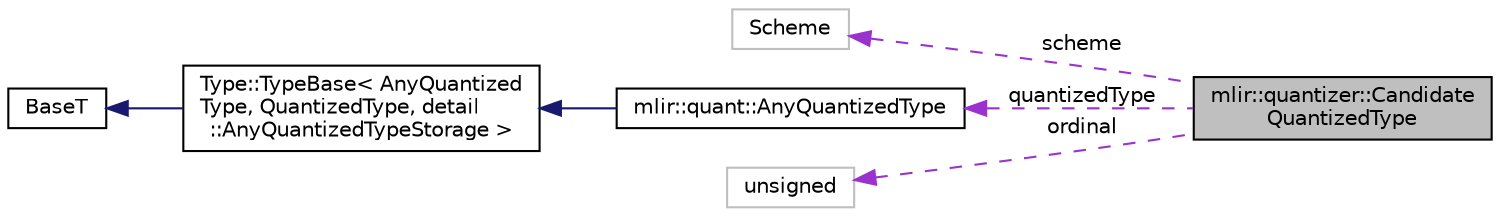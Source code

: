 digraph "mlir::quantizer::CandidateQuantizedType"
{
  bgcolor="transparent";
  edge [fontname="Helvetica",fontsize="10",labelfontname="Helvetica",labelfontsize="10"];
  node [fontname="Helvetica",fontsize="10",shape=record];
  rankdir="LR";
  Node1 [label="mlir::quantizer::Candidate\lQuantizedType",height=0.2,width=0.4,color="black", fillcolor="grey75", style="filled", fontcolor="black"];
  Node2 -> Node1 [dir="back",color="darkorchid3",fontsize="10",style="dashed",label=" scheme" ,fontname="Helvetica"];
  Node2 [label="Scheme",height=0.2,width=0.4,color="grey75"];
  Node3 -> Node1 [dir="back",color="darkorchid3",fontsize="10",style="dashed",label=" quantizedType" ,fontname="Helvetica"];
  Node3 [label="mlir::quant::AnyQuantizedType",height=0.2,width=0.4,color="black",URL="$classmlir_1_1quant_1_1AnyQuantizedType.html",tooltip="A quantized type that maps storage to/from expressed types in an unspecified way. ..."];
  Node4 -> Node3 [dir="back",color="midnightblue",fontsize="10",style="solid",fontname="Helvetica"];
  Node4 [label="Type::TypeBase\< AnyQuantized\lType, QuantizedType, detail\l::AnyQuantizedTypeStorage \>",height=0.2,width=0.4,color="black",URL="$classmlir_1_1detail_1_1StorageUserBase.html",tooltip="Utility class for implementing users of storage classes uniqued by a StorageUniquer. "];
  Node5 -> Node4 [dir="back",color="midnightblue",fontsize="10",style="solid",fontname="Helvetica"];
  Node5 [label="BaseT",height=0.2,width=0.4,color="black",URL="$classBaseT.html"];
  Node6 -> Node1 [dir="back",color="darkorchid3",fontsize="10",style="dashed",label=" ordinal" ,fontname="Helvetica"];
  Node6 [label="unsigned",height=0.2,width=0.4,color="grey75"];
}
